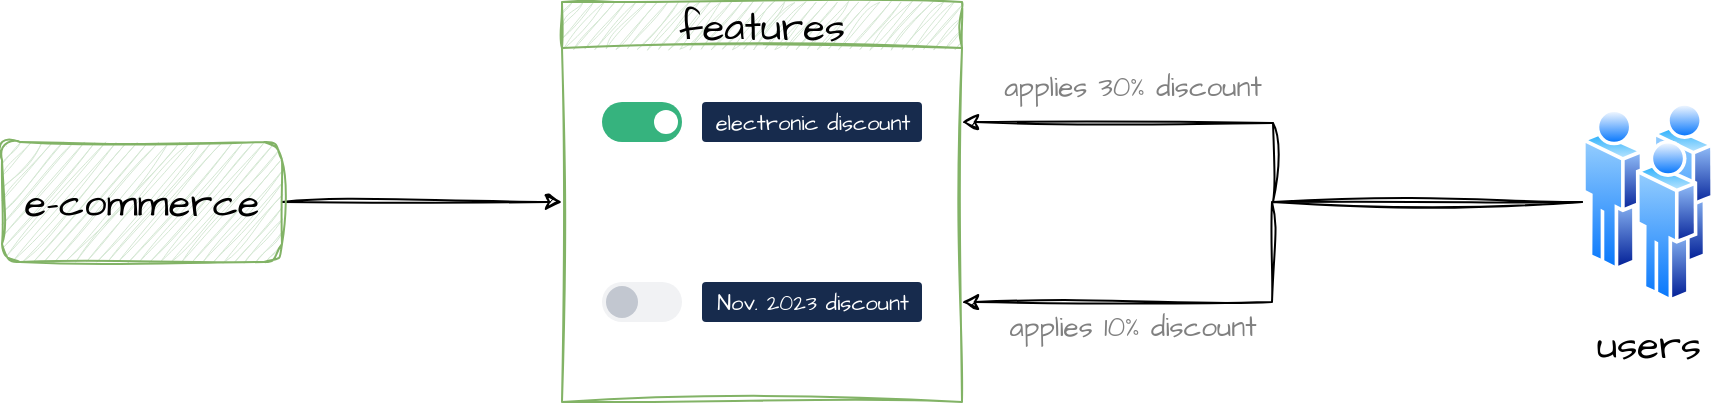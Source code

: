 <mxfile version="21.2.8" type="device">
  <diagram name="Page-1" id="HROrxOThz61obpBZN20k">
    <mxGraphModel dx="915" dy="533" grid="1" gridSize="10" guides="1" tooltips="1" connect="1" arrows="1" fold="1" page="1" pageScale="1" pageWidth="850" pageHeight="1100" math="0" shadow="0">
      <root>
        <mxCell id="0" />
        <mxCell id="1" parent="0" />
        <mxCell id="fE_oBYkdeBA5iaWiJK-p-26" value="&lt;span style=&quot;font-weight: normal;&quot;&gt;features&lt;/span&gt;" style="swimlane;whiteSpace=wrap;html=1;sketch=1;hachureGap=4;jiggle=2;curveFitting=1;fontFamily=Architects Daughter;fontSource=https%3A%2F%2Ffonts.googleapis.com%2Fcss%3Ffamily%3DArchitects%2BDaughter;fontSize=20;fillColor=#d5e8d4;strokeColor=#82b366;" vertex="1" parent="1">
          <mxGeometry x="340" y="210" width="200" height="200" as="geometry" />
        </mxCell>
        <mxCell id="fE_oBYkdeBA5iaWiJK-p-23" value="" style="fillColor=#36B37E;strokeColor=none;rounded=1;arcSize=50;sketch=0;hachureGap=4;pointerEvents=0;fontFamily=Architects Daughter;fontSource=https%3A%2F%2Ffonts.googleapis.com%2Fcss%3Ffamily%3DArchitects%2BDaughter;fontSize=20;jiggle=2;curveFitting=1;" vertex="1" parent="fE_oBYkdeBA5iaWiJK-p-26">
          <mxGeometry x="20" y="50" width="40" height="20" as="geometry" />
        </mxCell>
        <mxCell id="fE_oBYkdeBA5iaWiJK-p-24" value="" style="shape=ellipse;strokeColor=none;fillColor=#ffffff;sketch=0;hachureGap=4;pointerEvents=0;fontFamily=Architects Daughter;fontSource=https%3A%2F%2Ffonts.googleapis.com%2Fcss%3Ffamily%3DArchitects%2BDaughter;fontSize=20;jiggle=2;curveFitting=1;" vertex="1" parent="fE_oBYkdeBA5iaWiJK-p-23">
          <mxGeometry x="1" y="0.5" width="12" height="12" relative="1" as="geometry">
            <mxPoint x="-14" y="-6" as="offset" />
          </mxGeometry>
        </mxCell>
        <mxCell id="fE_oBYkdeBA5iaWiJK-p-31" value="electronic discount" style="rounded=1;arcSize=10;fillColor=#172B4D;strokeColor=none;html=1;fontSize=11;align=center;fontColor=#ffffff;fontStyle=0;fontSize=11;sketch=0;hachureGap=4;pointerEvents=0;fontFamily=Architects Daughter;fontSource=https%3A%2F%2Ffonts.googleapis.com%2Fcss%3Ffamily%3DArchitects%2BDaughter;jiggle=2;curveFitting=1;" vertex="1" parent="fE_oBYkdeBA5iaWiJK-p-26">
          <mxGeometry x="70" y="50" width="110" height="20" as="geometry" />
        </mxCell>
        <mxCell id="fE_oBYkdeBA5iaWiJK-p-14" value="" style="fillColor=#F1F2F4;strokeColor=none;rounded=1;arcSize=50;sketch=0;hachureGap=4;pointerEvents=0;fontFamily=Architects Daughter;fontSource=https%3A%2F%2Ffonts.googleapis.com%2Fcss%3Ffamily%3DArchitects%2BDaughter;fontSize=20;jiggle=2;curveFitting=1;" vertex="1" parent="fE_oBYkdeBA5iaWiJK-p-26">
          <mxGeometry x="20" y="140" width="40" height="20" as="geometry" />
        </mxCell>
        <mxCell id="fE_oBYkdeBA5iaWiJK-p-15" value="" style="shape=ellipse;strokeColor=none;fillColor=#C2C7D0;sketch=0;hachureGap=4;pointerEvents=0;fontFamily=Architects Daughter;fontSource=https%3A%2F%2Ffonts.googleapis.com%2Fcss%3Ffamily%3DArchitects%2BDaughter;fontSize=20;jiggle=2;curveFitting=1;" vertex="1" parent="fE_oBYkdeBA5iaWiJK-p-14">
          <mxGeometry y="0.5" width="16" height="16" relative="1" as="geometry">
            <mxPoint x="2" y="-8" as="offset" />
          </mxGeometry>
        </mxCell>
        <mxCell id="fE_oBYkdeBA5iaWiJK-p-32" value="Nov. 2023 discount" style="rounded=1;arcSize=10;fillColor=#172B4D;strokeColor=none;html=1;fontSize=11;align=center;fontColor=#ffffff;fontStyle=0;fontSize=11;sketch=0;hachureGap=4;pointerEvents=0;fontFamily=Architects Daughter;fontSource=https%3A%2F%2Ffonts.googleapis.com%2Fcss%3Ffamily%3DArchitects%2BDaughter;jiggle=2;curveFitting=1;" vertex="1" parent="fE_oBYkdeBA5iaWiJK-p-26">
          <mxGeometry x="70" y="140" width="110" height="20" as="geometry" />
        </mxCell>
        <mxCell id="fE_oBYkdeBA5iaWiJK-p-33" style="edgeStyle=orthogonalEdgeStyle;rounded=0;sketch=1;hachureGap=4;jiggle=2;curveFitting=1;orthogonalLoop=1;jettySize=auto;html=1;entryX=0;entryY=0.5;entryDx=0;entryDy=0;fontFamily=Architects Daughter;fontSource=https%3A%2F%2Ffonts.googleapis.com%2Fcss%3Ffamily%3DArchitects%2BDaughter;fontSize=16;" edge="1" parent="1" source="fE_oBYkdeBA5iaWiJK-p-1" target="fE_oBYkdeBA5iaWiJK-p-26">
          <mxGeometry relative="1" as="geometry" />
        </mxCell>
        <mxCell id="fE_oBYkdeBA5iaWiJK-p-1" value="e-commerce" style="rounded=1;whiteSpace=wrap;html=1;sketch=1;hachureGap=4;jiggle=2;curveFitting=1;fontFamily=Architects Daughter;fontSource=https%3A%2F%2Ffonts.googleapis.com%2Fcss%3Ffamily%3DArchitects%2BDaughter;fontSize=20;fillColor=#d5e8d4;strokeColor=#82b366;" vertex="1" parent="1">
          <mxGeometry x="60" y="280" width="140" height="60" as="geometry" />
        </mxCell>
        <mxCell id="fE_oBYkdeBA5iaWiJK-p-34" style="edgeStyle=orthogonalEdgeStyle;rounded=0;sketch=1;hachureGap=4;jiggle=2;curveFitting=1;orthogonalLoop=1;jettySize=auto;html=1;fontFamily=Architects Daughter;fontSource=https%3A%2F%2Ffonts.googleapis.com%2Fcss%3Ffamily%3DArchitects%2BDaughter;fontSize=16;" edge="1" parent="1" source="fE_oBYkdeBA5iaWiJK-p-7">
          <mxGeometry relative="1" as="geometry">
            <mxPoint x="540" y="270" as="targetPoint" />
          </mxGeometry>
        </mxCell>
        <mxCell id="fE_oBYkdeBA5iaWiJK-p-35" style="edgeStyle=orthogonalEdgeStyle;rounded=0;sketch=1;hachureGap=4;jiggle=2;curveFitting=1;orthogonalLoop=1;jettySize=auto;html=1;entryX=1;entryY=0.75;entryDx=0;entryDy=0;fontFamily=Architects Daughter;fontSource=https%3A%2F%2Ffonts.googleapis.com%2Fcss%3Ffamily%3DArchitects%2BDaughter;fontSize=16;" edge="1" parent="1" source="fE_oBYkdeBA5iaWiJK-p-7" target="fE_oBYkdeBA5iaWiJK-p-26">
          <mxGeometry relative="1" as="geometry" />
        </mxCell>
        <mxCell id="fE_oBYkdeBA5iaWiJK-p-7" value="users" style="image;aspect=fixed;perimeter=ellipsePerimeter;html=1;align=center;shadow=0;dashed=0;spacingTop=3;image=img/lib/active_directory/users.svg;sketch=1;hachureGap=4;jiggle=2;curveFitting=1;fontFamily=Architects Daughter;fontSource=https%3A%2F%2Ffonts.googleapis.com%2Fcss%3Ffamily%3DArchitects%2BDaughter;fontSize=20;" vertex="1" parent="1">
          <mxGeometry x="850" y="260" width="66" height="100" as="geometry" />
        </mxCell>
        <mxCell id="fE_oBYkdeBA5iaWiJK-p-36" value="&lt;font color=&quot;#808080&quot; style=&quot;font-size: 14px;&quot;&gt;applies 30% discount&lt;/font&gt;" style="text;html=1;align=center;verticalAlign=middle;resizable=0;points=[];autosize=1;strokeColor=none;fillColor=none;fontSize=20;fontFamily=Architects Daughter;" vertex="1" parent="1">
          <mxGeometry x="550" y="230" width="150" height="40" as="geometry" />
        </mxCell>
        <mxCell id="fE_oBYkdeBA5iaWiJK-p-37" value="&lt;font color=&quot;#808080&quot; style=&quot;font-size: 14px;&quot;&gt;applies 10% discount&lt;/font&gt;" style="text;html=1;align=center;verticalAlign=middle;resizable=0;points=[];autosize=1;strokeColor=none;fillColor=none;fontSize=20;fontFamily=Architects Daughter;" vertex="1" parent="1">
          <mxGeometry x="550" y="350" width="150" height="40" as="geometry" />
        </mxCell>
      </root>
    </mxGraphModel>
  </diagram>
</mxfile>
